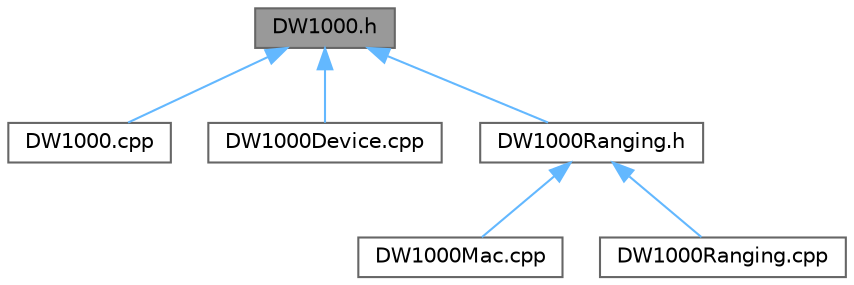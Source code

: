 digraph "DW1000.h"
{
 // LATEX_PDF_SIZE
  bgcolor="transparent";
  edge [fontname=Helvetica,fontsize=10,labelfontname=Helvetica,labelfontsize=10];
  node [fontname=Helvetica,fontsize=10,shape=box,height=0.2,width=0.4];
  Node1 [id="Node000001",label="DW1000.h",height=0.2,width=0.4,color="gray40", fillcolor="grey60", style="filled", fontcolor="black",tooltip=" "];
  Node1 -> Node2 [id="edge6_Node000001_Node000002",dir="back",color="steelblue1",style="solid",tooltip=" "];
  Node2 [id="Node000002",label="DW1000.cpp",height=0.2,width=0.4,color="grey40", fillcolor="white", style="filled",URL="$_d_w1000_8cpp.html",tooltip=" "];
  Node1 -> Node3 [id="edge7_Node000001_Node000003",dir="back",color="steelblue1",style="solid",tooltip=" "];
  Node3 [id="Node000003",label="DW1000Device.cpp",height=0.2,width=0.4,color="grey40", fillcolor="white", style="filled",URL="$_d_w1000_device_8cpp.html",tooltip=" "];
  Node1 -> Node4 [id="edge8_Node000001_Node000004",dir="back",color="steelblue1",style="solid",tooltip=" "];
  Node4 [id="Node000004",label="DW1000Ranging.h",height=0.2,width=0.4,color="grey40", fillcolor="white", style="filled",URL="$_d_w1000_ranging_8h.html",tooltip=" "];
  Node4 -> Node5 [id="edge9_Node000004_Node000005",dir="back",color="steelblue1",style="solid",tooltip=" "];
  Node5 [id="Node000005",label="DW1000Mac.cpp",height=0.2,width=0.4,color="grey40", fillcolor="white", style="filled",URL="$_d_w1000_mac_8cpp.html",tooltip=" "];
  Node4 -> Node6 [id="edge10_Node000004_Node000006",dir="back",color="steelblue1",style="solid",tooltip=" "];
  Node6 [id="Node000006",label="DW1000Ranging.cpp",height=0.2,width=0.4,color="grey40", fillcolor="white", style="filled",URL="$_d_w1000_ranging_8cpp.html",tooltip=" "];
}
